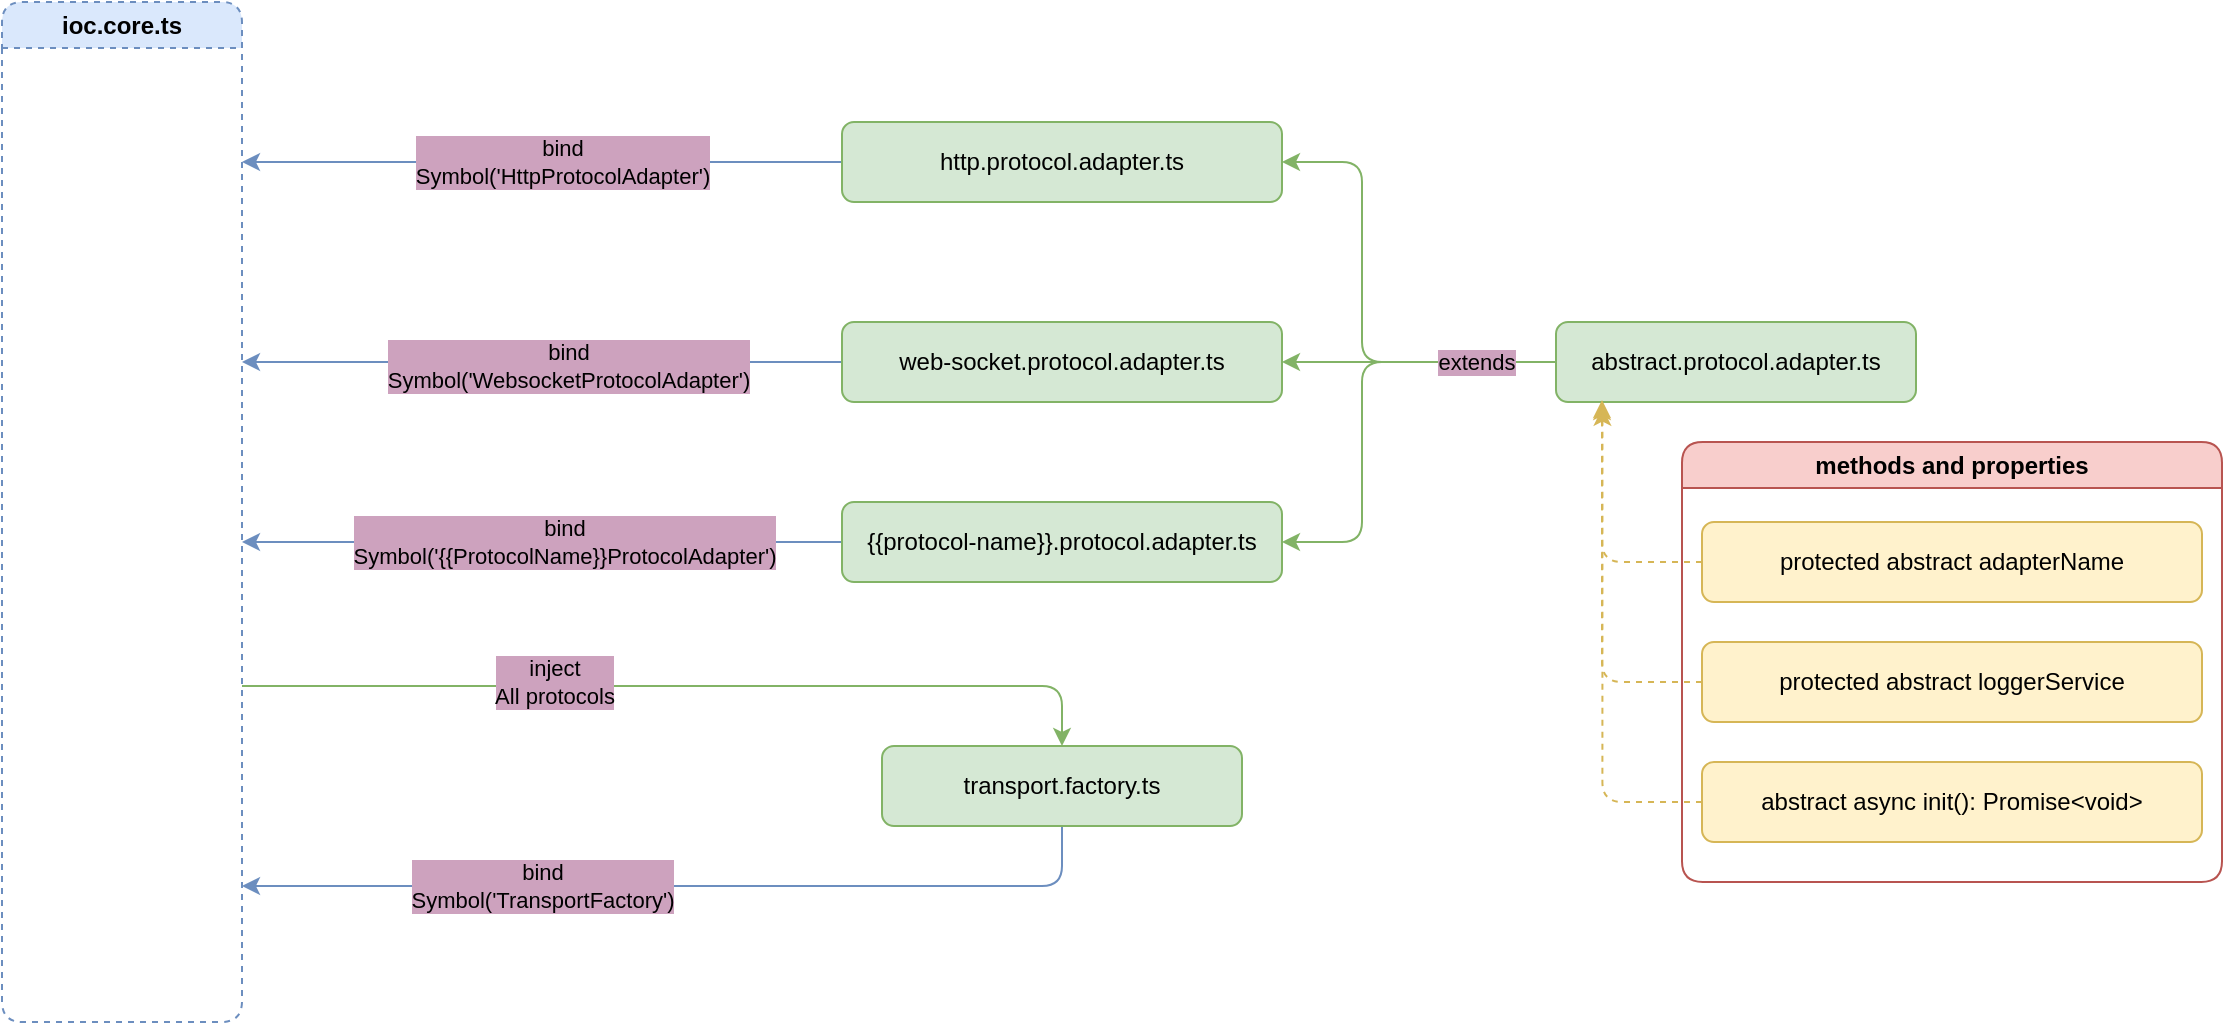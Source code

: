 <mxfile version="21.0.10" type="github"><diagram name="Страница 1" id="6BVudqDUbnrWLDDa7BSC"><mxGraphModel dx="1927" dy="494" grid="1" gridSize="10" guides="1" tooltips="1" connect="1" arrows="1" fold="1" page="1" pageScale="1" pageWidth="827" pageHeight="1169" math="0" shadow="0"><root><mxCell id="0"/><mxCell id="1" parent="0"/><mxCell id="dsRu-6CLbFaCvwjUC06j-1" value="ioc.core.ts" style="swimlane;whiteSpace=wrap;html=1;rounded=1;dashed=1;fillColor=#dae8fc;strokeColor=#6c8ebf;" vertex="1" parent="1"><mxGeometry x="-130" y="130" width="120" height="510" as="geometry"/></mxCell><mxCell id="dsRu-6CLbFaCvwjUC06j-2" style="edgeStyle=orthogonalEdgeStyle;rounded=0;orthogonalLoop=1;jettySize=auto;html=1;fillColor=#dae8fc;strokeColor=#6c8ebf;" edge="1" parent="1" source="dsRu-6CLbFaCvwjUC06j-4"><mxGeometry relative="1" as="geometry"><mxPoint x="-10" y="210" as="targetPoint"/></mxGeometry></mxCell><mxCell id="dsRu-6CLbFaCvwjUC06j-3" value="bind&lt;br&gt;Symbol('HttpProtocolAdapter')" style="edgeLabel;html=1;align=center;verticalAlign=middle;resizable=0;points=[];labelBackgroundColor=#CDA2BE;" vertex="1" connectable="0" parent="dsRu-6CLbFaCvwjUC06j-2"><mxGeometry x="-0.066" relative="1" as="geometry"><mxPoint as="offset"/></mxGeometry></mxCell><mxCell id="dsRu-6CLbFaCvwjUC06j-4" value="http.protocol.adapter.ts" style="rounded=1;whiteSpace=wrap;html=1;fillColor=#d5e8d4;strokeColor=#82b366;" vertex="1" parent="1"><mxGeometry x="290" y="190" width="220" height="40" as="geometry"/></mxCell><mxCell id="dsRu-6CLbFaCvwjUC06j-5" style="edgeStyle=orthogonalEdgeStyle;rounded=0;orthogonalLoop=1;jettySize=auto;html=1;exitX=0;exitY=0.5;exitDx=0;exitDy=0;fillColor=#dae8fc;strokeColor=#6c8ebf;" edge="1" parent="1" source="dsRu-6CLbFaCvwjUC06j-6"><mxGeometry relative="1" as="geometry"><mxPoint x="-10" y="310" as="targetPoint"/></mxGeometry></mxCell><mxCell id="dsRu-6CLbFaCvwjUC06j-6" value="web-socket.protocol.adapter.ts" style="rounded=1;whiteSpace=wrap;html=1;fillColor=#d5e8d4;strokeColor=#82b366;" vertex="1" parent="1"><mxGeometry x="290" y="290" width="220" height="40" as="geometry"/></mxCell><mxCell id="dsRu-6CLbFaCvwjUC06j-7" style="edgeStyle=orthogonalEdgeStyle;rounded=0;orthogonalLoop=1;jettySize=auto;html=1;fillColor=#dae8fc;strokeColor=#6c8ebf;" edge="1" parent="1" source="dsRu-6CLbFaCvwjUC06j-9"><mxGeometry relative="1" as="geometry"><mxPoint x="-10" y="400" as="targetPoint"/><Array as="points"><mxPoint x="220" y="400"/><mxPoint x="220" y="400"/></Array></mxGeometry></mxCell><mxCell id="dsRu-6CLbFaCvwjUC06j-8" value="bind&lt;br&gt;Symbol('{{ProtocolName}}ProtocolAdapter')" style="edgeLabel;html=1;align=center;verticalAlign=middle;resizable=0;points=[];labelBackgroundColor=#CDA2BE;" vertex="1" connectable="0" parent="dsRu-6CLbFaCvwjUC06j-7"><mxGeometry x="0.083" y="-2" relative="1" as="geometry"><mxPoint x="23" y="2" as="offset"/></mxGeometry></mxCell><mxCell id="dsRu-6CLbFaCvwjUC06j-9" value="{{protocol-name}}.protocol.adapter.ts" style="rounded=1;whiteSpace=wrap;html=1;fillColor=#d5e8d4;strokeColor=#82b366;" vertex="1" parent="1"><mxGeometry x="290" y="380" width="220" height="40" as="geometry"/></mxCell><mxCell id="dsRu-6CLbFaCvwjUC06j-10" value="bind&lt;br&gt;Symbol('WebsocketProtocolAdapter')" style="edgeLabel;html=1;align=center;verticalAlign=middle;resizable=0;points=[];labelBackgroundColor=#CDA2BE;" vertex="1" connectable="0" parent="1"><mxGeometry x="149.997" y="230" as="geometry"><mxPoint x="3" y="82" as="offset"/></mxGeometry></mxCell><mxCell id="dsRu-6CLbFaCvwjUC06j-11" style="edgeStyle=orthogonalEdgeStyle;rounded=1;orthogonalLoop=1;jettySize=auto;html=1;entryX=1;entryY=0.5;entryDx=0;entryDy=0;fillColor=#d5e8d4;strokeColor=#82b366;" edge="1" parent="1" source="dsRu-6CLbFaCvwjUC06j-17" target="dsRu-6CLbFaCvwjUC06j-4"><mxGeometry relative="1" as="geometry"><Array as="points"><mxPoint x="550" y="310"/><mxPoint x="550" y="210"/></Array></mxGeometry></mxCell><mxCell id="dsRu-6CLbFaCvwjUC06j-12" style="edgeStyle=orthogonalEdgeStyle;rounded=1;orthogonalLoop=1;jettySize=auto;html=1;entryX=1;entryY=0.5;entryDx=0;entryDy=0;fillColor=#d5e8d4;strokeColor=#82b366;" edge="1" parent="1" source="dsRu-6CLbFaCvwjUC06j-17" target="dsRu-6CLbFaCvwjUC06j-6"><mxGeometry relative="1" as="geometry"/></mxCell><mxCell id="dsRu-6CLbFaCvwjUC06j-13" style="edgeStyle=orthogonalEdgeStyle;rounded=1;orthogonalLoop=1;jettySize=auto;html=1;entryX=1;entryY=0.5;entryDx=0;entryDy=0;fillColor=#d5e8d4;strokeColor=#82b366;" edge="1" parent="1" source="dsRu-6CLbFaCvwjUC06j-17" target="dsRu-6CLbFaCvwjUC06j-9"><mxGeometry relative="1" as="geometry"><Array as="points"><mxPoint x="550" y="310"/><mxPoint x="550" y="400"/></Array></mxGeometry></mxCell><mxCell id="dsRu-6CLbFaCvwjUC06j-36" value="extends" style="edgeLabel;html=1;align=center;verticalAlign=middle;resizable=0;points=[];labelBackgroundColor=#CDA2BE;" vertex="1" connectable="0" parent="dsRu-6CLbFaCvwjUC06j-13"><mxGeometry x="-0.649" y="2" relative="1" as="geometry"><mxPoint y="-2" as="offset"/></mxGeometry></mxCell><mxCell id="dsRu-6CLbFaCvwjUC06j-17" value="abstract.protocol.adapter.ts" style="rounded=1;whiteSpace=wrap;html=1;fillColor=#d5e8d4;strokeColor=#82b366;" vertex="1" parent="1"><mxGeometry x="647" y="290" width="180" height="40" as="geometry"/></mxCell><mxCell id="dsRu-6CLbFaCvwjUC06j-18" value="methods and properties" style="swimlane;whiteSpace=wrap;html=1;fillColor=#f8cecc;strokeColor=#b85450;rounded=1;" vertex="1" parent="1"><mxGeometry x="710" y="350" width="270" height="220" as="geometry"/></mxCell><mxCell id="dsRu-6CLbFaCvwjUC06j-19" value="protected abstract adapterName" style="rounded=1;whiteSpace=wrap;html=1;fillColor=#fff2cc;strokeColor=#d6b656;" vertex="1" parent="dsRu-6CLbFaCvwjUC06j-18"><mxGeometry x="10" y="40" width="250" height="40" as="geometry"/></mxCell><mxCell id="dsRu-6CLbFaCvwjUC06j-20" value="protected abstract loggerService" style="rounded=1;whiteSpace=wrap;html=1;fillColor=#fff2cc;strokeColor=#d6b656;" vertex="1" parent="dsRu-6CLbFaCvwjUC06j-18"><mxGeometry x="10" y="100" width="250" height="40" as="geometry"/></mxCell><mxCell id="dsRu-6CLbFaCvwjUC06j-21" value="abstract async init(): Promise&amp;lt;void&amp;gt;" style="rounded=1;whiteSpace=wrap;html=1;fillColor=#fff2cc;strokeColor=#d6b656;" vertex="1" parent="dsRu-6CLbFaCvwjUC06j-18"><mxGeometry x="10" y="160" width="250" height="40" as="geometry"/></mxCell><mxCell id="dsRu-6CLbFaCvwjUC06j-22" style="edgeStyle=orthogonalEdgeStyle;rounded=1;orthogonalLoop=1;jettySize=auto;html=1;exitX=0;exitY=0.5;exitDx=0;exitDy=0;fillColor=#fff2cc;strokeColor=#d6b656;dashed=1;entryX=0.125;entryY=0.975;entryDx=0;entryDy=0;entryPerimeter=0;" edge="1" parent="1" source="dsRu-6CLbFaCvwjUC06j-19" target="dsRu-6CLbFaCvwjUC06j-17"><mxGeometry relative="1" as="geometry"><mxPoint x="670" y="340" as="targetPoint"/><Array as="points"><mxPoint x="670" y="410"/><mxPoint x="670" y="329"/></Array></mxGeometry></mxCell><mxCell id="dsRu-6CLbFaCvwjUC06j-23" style="edgeStyle=orthogonalEdgeStyle;rounded=1;orthogonalLoop=1;jettySize=auto;html=1;exitX=0;exitY=0.5;exitDx=0;exitDy=0;fillColor=#fff2cc;strokeColor=#d6b656;dashed=1;" edge="1" parent="1" source="dsRu-6CLbFaCvwjUC06j-20" target="dsRu-6CLbFaCvwjUC06j-17"><mxGeometry relative="1" as="geometry"><mxPoint x="696" y="330" as="targetPoint"/><Array as="points"><mxPoint x="670" y="470"/></Array></mxGeometry></mxCell><mxCell id="dsRu-6CLbFaCvwjUC06j-27" style="edgeStyle=orthogonalEdgeStyle;rounded=1;orthogonalLoop=1;jettySize=auto;html=1;entryX=0.129;entryY=1.071;entryDx=0;entryDy=0;entryPerimeter=0;exitX=0;exitY=0.5;exitDx=0;exitDy=0;fillColor=#fff2cc;strokeColor=#d6b656;dashed=1;" edge="1" parent="1" source="dsRu-6CLbFaCvwjUC06j-21" target="dsRu-6CLbFaCvwjUC06j-17"><mxGeometry relative="1" as="geometry"/></mxCell><mxCell id="dsRu-6CLbFaCvwjUC06j-31" style="edgeStyle=orthogonalEdgeStyle;rounded=1;orthogonalLoop=1;jettySize=auto;html=1;entryX=0.5;entryY=0;entryDx=0;entryDy=0;fillColor=#d5e8d4;strokeColor=#82b366;" edge="1" parent="1" target="dsRu-6CLbFaCvwjUC06j-35"><mxGeometry relative="1" as="geometry"><mxPoint x="-10" y="472" as="sourcePoint"/><Array as="points"><mxPoint x="-10" y="472"/><mxPoint x="400" y="472"/></Array></mxGeometry></mxCell><mxCell id="dsRu-6CLbFaCvwjUC06j-32" value="inject&lt;br&gt;All protocols" style="edgeLabel;html=1;align=center;verticalAlign=middle;resizable=0;points=[];labelBackgroundColor=#CDA2BE;" vertex="1" connectable="0" parent="dsRu-6CLbFaCvwjUC06j-31"><mxGeometry x="-0.187" y="2" relative="1" as="geometry"><mxPoint x="-23" as="offset"/></mxGeometry></mxCell><mxCell id="dsRu-6CLbFaCvwjUC06j-33" style="edgeStyle=orthogonalEdgeStyle;rounded=1;orthogonalLoop=1;jettySize=auto;html=1;exitX=0.5;exitY=1;exitDx=0;exitDy=0;fillColor=#dae8fc;strokeColor=#6c8ebf;" edge="1" parent="1" source="dsRu-6CLbFaCvwjUC06j-35"><mxGeometry relative="1" as="geometry"><mxPoint x="-10" y="572" as="targetPoint"/><Array as="points"><mxPoint x="400" y="571.98"/><mxPoint x="80" y="571.98"/></Array></mxGeometry></mxCell><mxCell id="dsRu-6CLbFaCvwjUC06j-34" value="bind&lt;br&gt;Symbol('TransportFactory')" style="edgeLabel;html=1;align=center;verticalAlign=middle;resizable=0;points=[];labelBackgroundColor=#CDA2BE;" vertex="1" connectable="0" parent="dsRu-6CLbFaCvwjUC06j-33"><mxGeometry x="0.337" y="4" relative="1" as="geometry"><mxPoint x="4" y="-4" as="offset"/></mxGeometry></mxCell><mxCell id="dsRu-6CLbFaCvwjUC06j-35" value="transport.factory.ts" style="rounded=1;whiteSpace=wrap;html=1;fillColor=#d5e8d4;strokeColor=#82b366;" vertex="1" parent="1"><mxGeometry x="310" y="501.98" width="180" height="40" as="geometry"/></mxCell></root></mxGraphModel></diagram></mxfile>
